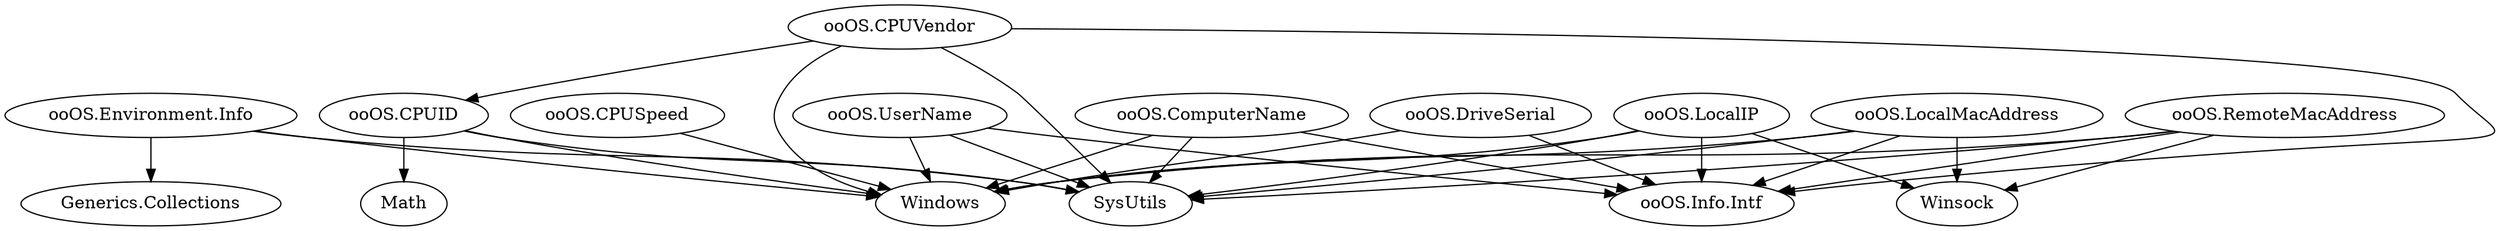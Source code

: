 DiGraph Uses {
  "ooOS.ComputerName" -> "Windows"
  "ooOS.ComputerName" -> "SysUtils"
  "ooOS.ComputerName" -> "ooOS.Info.Intf"
  "ooOS.ComputerName" [href="ooOS.ComputerName.html"]
  "ooOS.CPUID" -> "Windows"
  "ooOS.CPUID" -> "SysUtils"
  "ooOS.CPUID" -> "Math"
  "ooOS.CPUID" [href="ooOS.CPUID.html"]
  "ooOS.CPUSpeed" -> "Windows"
  "ooOS.CPUSpeed" [href="ooOS.CPUSpeed.html"]
  "ooOS.CPUVendor" -> "Windows"
  "ooOS.CPUVendor" -> "SysUtils"
  "ooOS.CPUVendor" -> "ooOS.Info.Intf"
  "ooOS.CPUVendor" -> "ooOS.CPUID"
  "ooOS.CPUVendor" [href="ooOS.CPUVendor.html"]
  "ooOS.DriveSerial" -> "Windows"
  "ooOS.DriveSerial" -> "ooOS.Info.Intf"
  "ooOS.DriveSerial" [href="ooOS.DriveSerial.html"]
  "ooOS.Environment.Info" -> "Windows"
  "ooOS.Environment.Info" -> "SysUtils"
  "ooOS.Environment.Info" -> "Generics.Collections"
  "ooOS.Environment.Info" [href="ooOS.Environment.Info.html"]
  "ooOS.Info.Intf" [href="ooOS.Info.Intf.html"]
  "ooOS.LocalIP" -> "Windows"
  "ooOS.LocalIP" -> "Winsock"
  "ooOS.LocalIP" -> "SysUtils"
  "ooOS.LocalIP" -> "ooOS.Info.Intf"
  "ooOS.LocalIP" [href="ooOS.LocalIP.html"]
  "ooOS.LocalMacAddress" -> "Windows"
  "ooOS.LocalMacAddress" -> "Winsock"
  "ooOS.LocalMacAddress" -> "SysUtils"
  "ooOS.LocalMacAddress" -> "ooOS.Info.Intf"
  "ooOS.LocalMacAddress" [href="ooOS.LocalMacAddress.html"]
  "ooOS.RemoteMacAddress" -> "Windows"
  "ooOS.RemoteMacAddress" -> "Winsock"
  "ooOS.RemoteMacAddress" -> "SysUtils"
  "ooOS.RemoteMacAddress" -> "ooOS.Info.Intf"
  "ooOS.RemoteMacAddress" [href="ooOS.RemoteMacAddress.html"]
  "ooOS.UserName" -> "Windows"
  "ooOS.UserName" -> "SysUtils"
  "ooOS.UserName" -> "ooOS.Info.Intf"
  "ooOS.UserName" [href="ooOS.UserName.html"]
}
